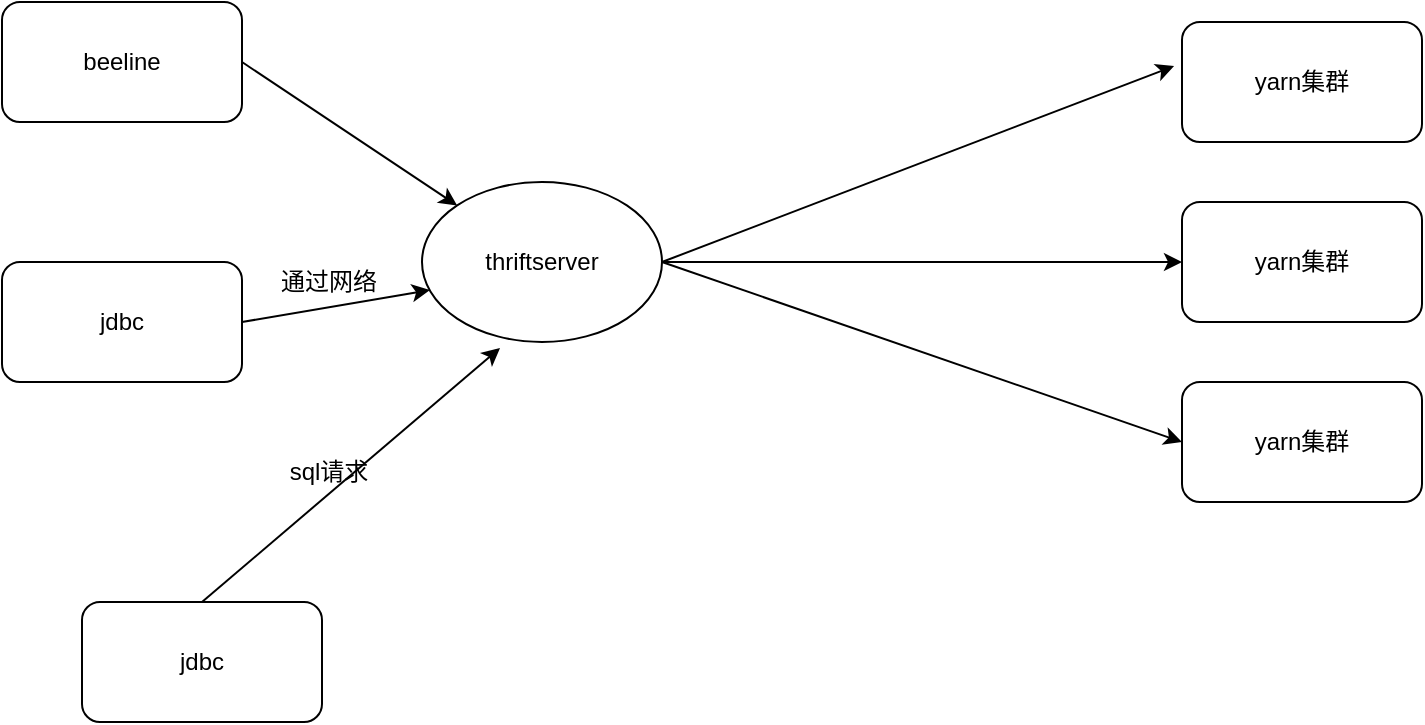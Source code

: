 <mxfile version="13.0.3" type="device" pages="4"><diagram id="SGc_TGj1hNeERzWR8ch_" name="第 1 页"><mxGraphModel dx="926" dy="627" grid="1" gridSize="10" guides="1" tooltips="1" connect="1" arrows="1" fold="1" page="1" pageScale="1" pageWidth="827" pageHeight="1169" math="0" shadow="0"><root><mxCell id="0"/><mxCell id="1" parent="0"/><mxCell id="17foZYVU-yCa-a_ARn0E-1" value="yarn集群" style="rounded=1;whiteSpace=wrap;html=1;" parent="1" vertex="1"><mxGeometry x="590" y="40" width="120" height="60" as="geometry"/></mxCell><mxCell id="17foZYVU-yCa-a_ARn0E-2" value="&lt;span&gt;yarn集群&lt;/span&gt;" style="rounded=1;whiteSpace=wrap;html=1;" parent="1" vertex="1"><mxGeometry x="590" y="130" width="120" height="60" as="geometry"/></mxCell><mxCell id="17foZYVU-yCa-a_ARn0E-3" value="yarn集群&lt;br&gt;" style="rounded=1;whiteSpace=wrap;html=1;" parent="1" vertex="1"><mxGeometry x="590" y="220" width="120" height="60" as="geometry"/></mxCell><mxCell id="17foZYVU-yCa-a_ARn0E-5" style="rounded=0;orthogonalLoop=1;jettySize=auto;html=1;exitX=1;exitY=0.5;exitDx=0;exitDy=0;entryX=-0.033;entryY=0.367;entryDx=0;entryDy=0;entryPerimeter=0;" parent="1" source="17foZYVU-yCa-a_ARn0E-4" target="17foZYVU-yCa-a_ARn0E-1" edge="1"><mxGeometry relative="1" as="geometry"/></mxCell><mxCell id="17foZYVU-yCa-a_ARn0E-6" style="edgeStyle=none;rounded=0;orthogonalLoop=1;jettySize=auto;html=1;exitX=1;exitY=0.5;exitDx=0;exitDy=0;" parent="1" source="17foZYVU-yCa-a_ARn0E-4" target="17foZYVU-yCa-a_ARn0E-2" edge="1"><mxGeometry relative="1" as="geometry"/></mxCell><mxCell id="17foZYVU-yCa-a_ARn0E-7" style="edgeStyle=none;rounded=0;orthogonalLoop=1;jettySize=auto;html=1;exitX=1;exitY=0.5;exitDx=0;exitDy=0;entryX=0;entryY=0.5;entryDx=0;entryDy=0;" parent="1" source="17foZYVU-yCa-a_ARn0E-4" target="17foZYVU-yCa-a_ARn0E-3" edge="1"><mxGeometry relative="1" as="geometry"/></mxCell><mxCell id="17foZYVU-yCa-a_ARn0E-4" value="thriftserver" style="ellipse;whiteSpace=wrap;html=1;" parent="1" vertex="1"><mxGeometry x="210" y="120" width="120" height="80" as="geometry"/></mxCell><mxCell id="17foZYVU-yCa-a_ARn0E-9" style="edgeStyle=none;rounded=0;orthogonalLoop=1;jettySize=auto;html=1;exitX=0.5;exitY=0;exitDx=0;exitDy=0;entryX=0.325;entryY=1.038;entryDx=0;entryDy=0;entryPerimeter=0;" parent="1" source="17foZYVU-yCa-a_ARn0E-8" target="17foZYVU-yCa-a_ARn0E-4" edge="1"><mxGeometry relative="1" as="geometry"/></mxCell><mxCell id="17foZYVU-yCa-a_ARn0E-8" value="jdbc" style="rounded=1;whiteSpace=wrap;html=1;" parent="1" vertex="1"><mxGeometry x="40" y="330" width="120" height="60" as="geometry"/></mxCell><mxCell id="17foZYVU-yCa-a_ARn0E-10" value="sql请求" style="text;html=1;align=center;verticalAlign=middle;resizable=0;points=[];autosize=1;" parent="1" vertex="1"><mxGeometry x="138" y="255" width="50" height="20" as="geometry"/></mxCell><mxCell id="17foZYVU-yCa-a_ARn0E-12" style="edgeStyle=none;rounded=0;orthogonalLoop=1;jettySize=auto;html=1;exitX=1;exitY=0.5;exitDx=0;exitDy=0;entryX=0.033;entryY=0.675;entryDx=0;entryDy=0;entryPerimeter=0;" parent="1" source="17foZYVU-yCa-a_ARn0E-11" target="17foZYVU-yCa-a_ARn0E-4" edge="1"><mxGeometry relative="1" as="geometry"/></mxCell><mxCell id="17foZYVU-yCa-a_ARn0E-11" value="jdbc" style="rounded=1;whiteSpace=wrap;html=1;" parent="1" vertex="1"><mxGeometry y="160" width="120" height="60" as="geometry"/></mxCell><mxCell id="17foZYVU-yCa-a_ARn0E-13" value="通过网络" style="text;html=1;align=center;verticalAlign=middle;resizable=0;points=[];autosize=1;" parent="1" vertex="1"><mxGeometry x="133" y="160" width="60" height="20" as="geometry"/></mxCell><mxCell id="17foZYVU-yCa-a_ARn0E-15" style="edgeStyle=none;rounded=0;orthogonalLoop=1;jettySize=auto;html=1;exitX=1;exitY=0.5;exitDx=0;exitDy=0;" parent="1" source="17foZYVU-yCa-a_ARn0E-14" target="17foZYVU-yCa-a_ARn0E-4" edge="1"><mxGeometry relative="1" as="geometry"/></mxCell><mxCell id="17foZYVU-yCa-a_ARn0E-14" value="beeline" style="rounded=1;whiteSpace=wrap;html=1;" parent="1" vertex="1"><mxGeometry y="30" width="120" height="60" as="geometry"/></mxCell></root></mxGraphModel></diagram><diagram id="QtyTdz4Cu-j9d-1rt58P" name="kafka和streaming"><mxGraphModel dx="926" dy="627" grid="1" gridSize="10" guides="1" tooltips="1" connect="1" arrows="1" fold="1" page="1" pageScale="1" pageWidth="827" pageHeight="1169" math="0" shadow="0"><root><mxCell id="wKM88g7GOcqUO4OzuKZw-0"/><mxCell id="wKM88g7GOcqUO4OzuKZw-1" parent="wKM88g7GOcqUO4OzuKZw-0"/><mxCell id="vWrhnw8K85rzNiDKpGTP-1" value="" style="rounded=1;whiteSpace=wrap;html=1;" parent="wKM88g7GOcqUO4OzuKZw-1" vertex="1"><mxGeometry x="590" y="40" width="140" height="380" as="geometry"/></mxCell><mxCell id="vWrhnw8K85rzNiDKpGTP-8" style="rounded=0;orthogonalLoop=1;jettySize=auto;html=1;exitX=0;exitY=0.5;exitDx=0;exitDy=0;entryX=1;entryY=0.5;entryDx=0;entryDy=0;" parent="wKM88g7GOcqUO4OzuKZw-1" source="vWrhnw8K85rzNiDKpGTP-2" target="vWrhnw8K85rzNiDKpGTP-7" edge="1"><mxGeometry relative="1" as="geometry"/></mxCell><mxCell id="vWrhnw8K85rzNiDKpGTP-2" value="firset 0" style="ellipse;whiteSpace=wrap;html=1;" parent="wKM88g7GOcqUO4OzuKZw-1" vertex="1"><mxGeometry x="600" y="70" width="120" height="80" as="geometry"/></mxCell><mxCell id="vWrhnw8K85rzNiDKpGTP-9" style="rounded=0;orthogonalLoop=1;jettySize=auto;html=1;exitX=0;exitY=0.5;exitDx=0;exitDy=0;" parent="wKM88g7GOcqUO4OzuKZw-1" source="vWrhnw8K85rzNiDKpGTP-3" edge="1"><mxGeometry relative="1" as="geometry"><mxPoint x="190" y="140" as="targetPoint"/></mxGeometry></mxCell><mxCell id="vWrhnw8K85rzNiDKpGTP-3" value="first 1" style="ellipse;whiteSpace=wrap;html=1;" parent="wKM88g7GOcqUO4OzuKZw-1" vertex="1"><mxGeometry x="600" y="170" width="120" height="80" as="geometry"/></mxCell><mxCell id="vWrhnw8K85rzNiDKpGTP-10" style="edgeStyle=none;rounded=0;orthogonalLoop=1;jettySize=auto;html=1;exitX=0;exitY=0.5;exitDx=0;exitDy=0;" parent="wKM88g7GOcqUO4OzuKZw-1" source="vWrhnw8K85rzNiDKpGTP-4" edge="1"><mxGeometry relative="1" as="geometry"><mxPoint x="190" y="140" as="targetPoint"/></mxGeometry></mxCell><mxCell id="vWrhnw8K85rzNiDKpGTP-4" value="first 2" style="ellipse;whiteSpace=wrap;html=1;" parent="wKM88g7GOcqUO4OzuKZw-1" vertex="1"><mxGeometry x="600" y="270" width="120" height="80" as="geometry"/></mxCell><mxCell id="vWrhnw8K85rzNiDKpGTP-5" value="kafka集群" style="text;html=1;align=center;verticalAlign=middle;resizable=0;points=[];autosize=1;" parent="wKM88g7GOcqUO4OzuKZw-1" vertex="1"><mxGeometry x="594" y="17" width="70" height="20" as="geometry"/></mxCell><mxCell id="vWrhnw8K85rzNiDKpGTP-20" style="edgeStyle=none;rounded=0;orthogonalLoop=1;jettySize=auto;html=1;exitX=0.75;exitY=1;exitDx=0;exitDy=0;entryX=1.017;entryY=0.65;entryDx=0;entryDy=0;entryPerimeter=0;" parent="wKM88g7GOcqUO4OzuKZw-1" source="vWrhnw8K85rzNiDKpGTP-7" target="vWrhnw8K85rzNiDKpGTP-14" edge="1"><mxGeometry relative="1" as="geometry"/></mxCell><mxCell id="vWrhnw8K85rzNiDKpGTP-21" style="edgeStyle=none;rounded=0;orthogonalLoop=1;jettySize=auto;html=1;exitX=0.75;exitY=1;exitDx=0;exitDy=0;entryX=1;entryY=0.5;entryDx=0;entryDy=0;" parent="wKM88g7GOcqUO4OzuKZw-1" source="vWrhnw8K85rzNiDKpGTP-7" target="vWrhnw8K85rzNiDKpGTP-17" edge="1"><mxGeometry relative="1" as="geometry"/></mxCell><mxCell id="vWrhnw8K85rzNiDKpGTP-22" style="edgeStyle=none;rounded=0;orthogonalLoop=1;jettySize=auto;html=1;exitX=0.75;exitY=1;exitDx=0;exitDy=0;entryX=1;entryY=0.5;entryDx=0;entryDy=0;" parent="wKM88g7GOcqUO4OzuKZw-1" source="vWrhnw8K85rzNiDKpGTP-7" target="vWrhnw8K85rzNiDKpGTP-19" edge="1"><mxGeometry relative="1" as="geometry"/></mxCell><mxCell id="vWrhnw8K85rzNiDKpGTP-7" value="receiver" style="rounded=1;whiteSpace=wrap;html=1;" parent="wKM88g7GOcqUO4OzuKZw-1" vertex="1"><mxGeometry x="70" y="110" width="120" height="60" as="geometry"/></mxCell><mxCell id="vWrhnw8K85rzNiDKpGTP-11" value="数据" style="text;html=1;align=center;verticalAlign=middle;resizable=0;points=[];autosize=1;" parent="wKM88g7GOcqUO4OzuKZw-1" vertex="1"><mxGeometry x="366" y="111" width="40" height="20" as="geometry"/></mxCell><mxCell id="vWrhnw8K85rzNiDKpGTP-12" value="数据" style="text;html=1;align=center;verticalAlign=middle;resizable=0;points=[];autosize=1;" parent="wKM88g7GOcqUO4OzuKZw-1" vertex="1"><mxGeometry x="374" y="150" width="40" height="20" as="geometry"/></mxCell><mxCell id="vWrhnw8K85rzNiDKpGTP-13" value="数据" style="text;html=1;align=center;verticalAlign=middle;resizable=0;points=[];autosize=1;" parent="wKM88g7GOcqUO4OzuKZw-1" vertex="1"><mxGeometry x="374" y="200" width="40" height="20" as="geometry"/></mxCell><mxCell id="vWrhnw8K85rzNiDKpGTP-14" value="executor" style="rounded=1;whiteSpace=wrap;html=1;" parent="wKM88g7GOcqUO4OzuKZw-1" vertex="1"><mxGeometry x="20" y="220" width="120" height="60" as="geometry"/></mxCell><mxCell id="vWrhnw8K85rzNiDKpGTP-17" value="executor" style="rounded=1;whiteSpace=wrap;html=1;" parent="wKM88g7GOcqUO4OzuKZw-1" vertex="1"><mxGeometry x="20" y="300" width="120" height="60" as="geometry"/></mxCell><mxCell id="vWrhnw8K85rzNiDKpGTP-19" value="executor" style="rounded=1;whiteSpace=wrap;html=1;" parent="wKM88g7GOcqUO4OzuKZw-1" vertex="1"><mxGeometry x="20" y="390" width="120" height="60" as="geometry"/></mxCell><mxCell id="vWrhnw8K85rzNiDKpGTP-23" value="&lt;font style=&quot;font-size: 18px&quot;&gt;接收器模式&lt;/font&gt;" style="rounded=1;whiteSpace=wrap;html=1;fillColor=#fff2cc;strokeColor=#d6b656;" parent="wKM88g7GOcqUO4OzuKZw-1" vertex="1"><mxGeometry x="60" y="17" width="120" height="60" as="geometry"/></mxCell><mxCell id="vWrhnw8K85rzNiDKpGTP-24" value="" style="rounded=1;whiteSpace=wrap;html=1;" parent="wKM88g7GOcqUO4OzuKZw-1" vertex="1"><mxGeometry x="580" y="503" width="140" height="380" as="geometry"/></mxCell><mxCell id="vWrhnw8K85rzNiDKpGTP-25" style="rounded=0;orthogonalLoop=1;jettySize=auto;html=1;exitX=0;exitY=0.5;exitDx=0;exitDy=0;entryX=1;entryY=0.5;entryDx=0;entryDy=0;" parent="wKM88g7GOcqUO4OzuKZw-1" source="vWrhnw8K85rzNiDKpGTP-26" target="vWrhnw8K85rzNiDKpGTP-43" edge="1"><mxGeometry relative="1" as="geometry"><mxPoint x="180" y="603" as="targetPoint"/></mxGeometry></mxCell><mxCell id="vWrhnw8K85rzNiDKpGTP-26" value="firset 0" style="ellipse;whiteSpace=wrap;html=1;" parent="wKM88g7GOcqUO4OzuKZw-1" vertex="1"><mxGeometry x="590" y="533" width="120" height="80" as="geometry"/></mxCell><mxCell id="vWrhnw8K85rzNiDKpGTP-27" style="rounded=0;orthogonalLoop=1;jettySize=auto;html=1;exitX=0;exitY=0.5;exitDx=0;exitDy=0;entryX=1;entryY=0.5;entryDx=0;entryDy=0;" parent="wKM88g7GOcqUO4OzuKZw-1" source="vWrhnw8K85rzNiDKpGTP-28" target="vWrhnw8K85rzNiDKpGTP-44" edge="1"><mxGeometry relative="1" as="geometry"><mxPoint x="180" y="603" as="targetPoint"/></mxGeometry></mxCell><mxCell id="vWrhnw8K85rzNiDKpGTP-28" value="first 1" style="ellipse;whiteSpace=wrap;html=1;" parent="wKM88g7GOcqUO4OzuKZw-1" vertex="1"><mxGeometry x="590" y="633" width="120" height="80" as="geometry"/></mxCell><mxCell id="vWrhnw8K85rzNiDKpGTP-29" style="edgeStyle=none;rounded=0;orthogonalLoop=1;jettySize=auto;html=1;exitX=0;exitY=0.5;exitDx=0;exitDy=0;entryX=1;entryY=0.5;entryDx=0;entryDy=0;" parent="wKM88g7GOcqUO4OzuKZw-1" source="vWrhnw8K85rzNiDKpGTP-30" target="vWrhnw8K85rzNiDKpGTP-45" edge="1"><mxGeometry relative="1" as="geometry"><mxPoint x="180" y="603" as="targetPoint"/></mxGeometry></mxCell><mxCell id="vWrhnw8K85rzNiDKpGTP-30" value="first 2" style="ellipse;whiteSpace=wrap;html=1;" parent="wKM88g7GOcqUO4OzuKZw-1" vertex="1"><mxGeometry x="590" y="733" width="120" height="80" as="geometry"/></mxCell><mxCell id="vWrhnw8K85rzNiDKpGTP-31" value="kafka集群" style="text;html=1;align=center;verticalAlign=middle;resizable=0;points=[];autosize=1;" parent="wKM88g7GOcqUO4OzuKZw-1" vertex="1"><mxGeometry x="584" y="480" width="70" height="20" as="geometry"/></mxCell><mxCell id="vWrhnw8K85rzNiDKpGTP-42" value="&lt;span style=&quot;font-size: 18px&quot;&gt;直连模式&lt;/span&gt;" style="rounded=1;whiteSpace=wrap;html=1;fillColor=#fff2cc;strokeColor=#d6b656;" parent="wKM88g7GOcqUO4OzuKZw-1" vertex="1"><mxGeometry x="50" y="480" width="120" height="60" as="geometry"/></mxCell><mxCell id="vWrhnw8K85rzNiDKpGTP-43" value="分区0&amp;nbsp; 消费者" style="rounded=1;whiteSpace=wrap;html=1;" parent="wKM88g7GOcqUO4OzuKZw-1" vertex="1"><mxGeometry x="10" y="653" width="120" height="60" as="geometry"/></mxCell><mxCell id="vWrhnw8K85rzNiDKpGTP-44" value="分区1" style="rounded=1;whiteSpace=wrap;html=1;" parent="wKM88g7GOcqUO4OzuKZw-1" vertex="1"><mxGeometry x="10" y="733" width="120" height="60" as="geometry"/></mxCell><mxCell id="vWrhnw8K85rzNiDKpGTP-45" value="分区2" style="rounded=1;whiteSpace=wrap;html=1;" parent="wKM88g7GOcqUO4OzuKZw-1" vertex="1"><mxGeometry x="10" y="813" width="120" height="60" as="geometry"/></mxCell><mxCell id="vWrhnw8K85rzNiDKpGTP-47" value="spark集群" style="text;html=1;align=center;verticalAlign=middle;resizable=0;points=[];autosize=1;" parent="wKM88g7GOcqUO4OzuKZw-1" vertex="1"><mxGeometry x="15" y="617" width="70" height="20" as="geometry"/></mxCell></root></mxGraphModel></diagram><diagram id="XyJy5DSjGEp97Hf43UOD" name="第 3 页"><mxGraphModel dx="926" dy="627" grid="1" gridSize="10" guides="1" tooltips="1" connect="1" arrows="1" fold="1" page="1" pageScale="1" pageWidth="827" pageHeight="1169" math="0" shadow="0"><root><mxCell id="xWLZvlnL_dkagB-B2BwP-0"/><mxCell id="xWLZvlnL_dkagB-B2BwP-1" parent="xWLZvlnL_dkagB-B2BwP-0"/><mxCell id="LAEs2Jd00fJRy4VVUJ8_-5" value="" style="rounded=1;whiteSpace=wrap;html=1;" vertex="1" parent="xWLZvlnL_dkagB-B2BwP-1"><mxGeometry x="590" y="40" width="170" height="540" as="geometry"/></mxCell><mxCell id="LAEs2Jd00fJRy4VVUJ8_-6" value="" style="rounded=1;whiteSpace=wrap;html=1;fillColor=#ffe6cc;strokeColor=#d79b00;" vertex="1" parent="xWLZvlnL_dkagB-B2BwP-1"><mxGeometry x="620" y="80" width="120" height="110" as="geometry"/></mxCell><mxCell id="LAEs2Jd00fJRy4VVUJ8_-7" value="" style="rounded=1;whiteSpace=wrap;html=1;fillColor=#ffe6cc;strokeColor=#d79b00;" vertex="1" parent="xWLZvlnL_dkagB-B2BwP-1"><mxGeometry x="625" y="230" width="120" height="110" as="geometry"/></mxCell><mxCell id="LAEs2Jd00fJRy4VVUJ8_-8" value="" style="rounded=1;whiteSpace=wrap;html=1;fillColor=#ffe6cc;strokeColor=#d79b00;" vertex="1" parent="xWLZvlnL_dkagB-B2BwP-1"><mxGeometry x="625" y="370" width="120" height="110" as="geometry"/></mxCell><mxCell id="LAEs2Jd00fJRy4VVUJ8_-9" value="" style="rounded=1;whiteSpace=wrap;html=1;fillColor=#f5f5f5;strokeColor=#666666;fontColor=#333333;" vertex="1" parent="xWLZvlnL_dkagB-B2BwP-1"><mxGeometry x="645" y="110" width="70" height="30" as="geometry"/></mxCell><mxCell id="LAEs2Jd00fJRy4VVUJ8_-10" value="" style="rounded=1;whiteSpace=wrap;html=1;fillColor=#f5f5f5;strokeColor=#666666;fontColor=#333333;" vertex="1" parent="xWLZvlnL_dkagB-B2BwP-1"><mxGeometry x="645" y="260" width="70" height="30" as="geometry"/></mxCell><mxCell id="LAEs2Jd00fJRy4VVUJ8_-11" value="" style="rounded=1;whiteSpace=wrap;html=1;fillColor=#f5f5f5;strokeColor=#666666;fontColor=#333333;" vertex="1" parent="xWLZvlnL_dkagB-B2BwP-1"><mxGeometry x="650" y="390" width="70" height="30" as="geometry"/></mxCell><mxCell id="LAEs2Jd00fJRy4VVUJ8_-12" value="" style="rounded=1;whiteSpace=wrap;html=1;" vertex="1" parent="xWLZvlnL_dkagB-B2BwP-1"><mxGeometry x="20" y="70" width="160" height="490" as="geometry"/></mxCell><mxCell id="LAEs2Jd00fJRy4VVUJ8_-13" value="" style="rounded=1;whiteSpace=wrap;html=1;fillColor=#f8cecc;strokeColor=#b85450;" vertex="1" parent="xWLZvlnL_dkagB-B2BwP-1"><mxGeometry x="40" y="90" width="120" height="110" as="geometry"/></mxCell><mxCell id="LAEs2Jd00fJRy4VVUJ8_-14" value="" style="rounded=1;whiteSpace=wrap;html=1;fillColor=#f8cecc;strokeColor=#b85450;" vertex="1" parent="xWLZvlnL_dkagB-B2BwP-1"><mxGeometry x="40" y="230" width="120" height="110" as="geometry"/></mxCell><mxCell id="LAEs2Jd00fJRy4VVUJ8_-15" value="" style="rounded=1;whiteSpace=wrap;html=1;fillColor=#f8cecc;strokeColor=#b85450;" vertex="1" parent="xWLZvlnL_dkagB-B2BwP-1"><mxGeometry x="40" y="370" width="120" height="110" as="geometry"/></mxCell><mxCell id="LAEs2Jd00fJRy4VVUJ8_-16" value="" style="rounded=1;whiteSpace=wrap;html=1;" vertex="1" parent="xWLZvlnL_dkagB-B2BwP-1"><mxGeometry x="50" y="110" width="90" height="60" as="geometry"/></mxCell><mxCell id="LAEs2Jd00fJRy4VVUJ8_-17" value="" style="rounded=1;whiteSpace=wrap;html=1;" vertex="1" parent="xWLZvlnL_dkagB-B2BwP-1"><mxGeometry x="50" y="255" width="90" height="60" as="geometry"/></mxCell><mxCell id="LAEs2Jd00fJRy4VVUJ8_-18" value="" style="rounded=1;whiteSpace=wrap;html=1;" vertex="1" parent="xWLZvlnL_dkagB-B2BwP-1"><mxGeometry x="55" y="390" width="90" height="60" as="geometry"/></mxCell><mxCell id="LAEs2Jd00fJRy4VVUJ8_-19" value="" style="ellipse;whiteSpace=wrap;html=1;" vertex="1" parent="xWLZvlnL_dkagB-B2BwP-1"><mxGeometry x="80" y="120" width="30" height="10" as="geometry"/></mxCell><mxCell id="LAEs2Jd00fJRy4VVUJ8_-20" style="rounded=0;orthogonalLoop=1;jettySize=auto;html=1;exitX=0;exitY=0.5;exitDx=0;exitDy=0;entryX=1;entryY=1;entryDx=0;entryDy=0;" edge="1" parent="xWLZvlnL_dkagB-B2BwP-1" source="LAEs2Jd00fJRy4VVUJ8_-9" target="LAEs2Jd00fJRy4VVUJ8_-19"><mxGeometry relative="1" as="geometry"/></mxCell><mxCell id="LAEs2Jd00fJRy4VVUJ8_-21" style="edgeStyle=none;rounded=0;orthogonalLoop=1;jettySize=auto;html=1;exitX=0;exitY=0.5;exitDx=0;exitDy=0;entryX=1;entryY=0;entryDx=0;entryDy=0;" edge="1" parent="xWLZvlnL_dkagB-B2BwP-1" source="LAEs2Jd00fJRy4VVUJ8_-10" target="LAEs2Jd00fJRy4VVUJ8_-24"><mxGeometry relative="1" as="geometry"/></mxCell><mxCell id="LAEs2Jd00fJRy4VVUJ8_-22" value="kafka-&amp;gt;节点-&amp;gt; 分区" style="text;html=1;align=center;verticalAlign=middle;resizable=0;points=[];autosize=1;" vertex="1" parent="xWLZvlnL_dkagB-B2BwP-1"><mxGeometry x="604" y="12" width="120" height="20" as="geometry"/></mxCell><mxCell id="LAEs2Jd00fJRy4VVUJ8_-23" value="spark-&amp;gt;节点-&amp;gt;executor-&amp;gt;分区" style="text;html=1;align=center;verticalAlign=middle;resizable=0;points=[];autosize=1;" vertex="1" parent="xWLZvlnL_dkagB-B2BwP-1"><mxGeometry x="40" y="32" width="170" height="20" as="geometry"/></mxCell><mxCell id="LAEs2Jd00fJRy4VVUJ8_-24" value="" style="ellipse;whiteSpace=wrap;html=1;" vertex="1" parent="xWLZvlnL_dkagB-B2BwP-1"><mxGeometry x="80" y="280" width="30" height="10" as="geometry"/></mxCell><mxCell id="LAEs2Jd00fJRy4VVUJ8_-25" value="" style="ellipse;whiteSpace=wrap;html=1;" vertex="1" parent="xWLZvlnL_dkagB-B2BwP-1"><mxGeometry x="80" y="410" width="30" height="10" as="geometry"/></mxCell><mxCell id="LAEs2Jd00fJRy4VVUJ8_-26" style="edgeStyle=none;rounded=0;orthogonalLoop=1;jettySize=auto;html=1;exitX=1;exitY=0.5;exitDx=0;exitDy=0;" edge="1" parent="xWLZvlnL_dkagB-B2BwP-1" source="LAEs2Jd00fJRy4VVUJ8_-17" target="LAEs2Jd00fJRy4VVUJ8_-17"><mxGeometry relative="1" as="geometry"/></mxCell><mxCell id="LAEs2Jd00fJRy4VVUJ8_-27" style="edgeStyle=none;rounded=0;orthogonalLoop=1;jettySize=auto;html=1;exitX=0;exitY=0.5;exitDx=0;exitDy=0;entryX=1;entryY=1;entryDx=0;entryDy=0;" edge="1" parent="xWLZvlnL_dkagB-B2BwP-1" source="LAEs2Jd00fJRy4VVUJ8_-11" target="LAEs2Jd00fJRy4VVUJ8_-25"><mxGeometry relative="1" as="geometry"/></mxCell></root></mxGraphModel></diagram><diagram id="f_6Ow2q87EY2_xwb_t3Q" name="第 4 页"><mxGraphModel dx="926" dy="627" grid="1" gridSize="10" guides="1" tooltips="1" connect="1" arrows="1" fold="1" page="1" pageScale="1" pageWidth="827" pageHeight="1169" math="0" shadow="0"><root><mxCell id="vgwDznpF7UOCMqJYbSRM-0"/><mxCell id="vgwDznpF7UOCMqJYbSRM-1" parent="vgwDznpF7UOCMqJYbSRM-0"/><mxCell id="vgwDznpF7UOCMqJYbSRM-2" value="" style="rounded=1;whiteSpace=wrap;html=1;" vertex="1" parent="vgwDznpF7UOCMqJYbSRM-1"><mxGeometry x="90" y="40" width="670" height="540" as="geometry"/></mxCell><mxCell id="vgwDznpF7UOCMqJYbSRM-3" value="" style="rounded=1;whiteSpace=wrap;html=1;fillColor=#ffe6cc;strokeColor=#d79b00;" vertex="1" parent="vgwDznpF7UOCMqJYbSRM-1"><mxGeometry x="330" y="80" width="410" height="110" as="geometry"/></mxCell><mxCell id="vgwDznpF7UOCMqJYbSRM-4" value="" style="rounded=1;whiteSpace=wrap;html=1;fillColor=#ffe6cc;strokeColor=#d79b00;" vertex="1" parent="vgwDznpF7UOCMqJYbSRM-1"><mxGeometry x="330" y="230" width="415" height="110" as="geometry"/></mxCell><mxCell id="vgwDznpF7UOCMqJYbSRM-5" value="" style="rounded=1;whiteSpace=wrap;html=1;fillColor=#ffe6cc;strokeColor=#d79b00;" vertex="1" parent="vgwDznpF7UOCMqJYbSRM-1"><mxGeometry x="330" y="370" width="415" height="110" as="geometry"/></mxCell><mxCell id="vgwDznpF7UOCMqJYbSRM-6" value="kafka分区 leader" style="rounded=1;whiteSpace=wrap;html=1;fillColor=#f5f5f5;strokeColor=#666666;fontColor=#333333;" vertex="1" parent="vgwDznpF7UOCMqJYbSRM-1"><mxGeometry x="645" y="110" width="70" height="30" as="geometry"/></mxCell><mxCell id="vgwDznpF7UOCMqJYbSRM-8" value="" style="rounded=1;whiteSpace=wrap;html=1;fillColor=#f5f5f5;strokeColor=#666666;fontColor=#333333;" vertex="1" parent="vgwDznpF7UOCMqJYbSRM-1"><mxGeometry x="650" y="390" width="70" height="30" as="geometry"/></mxCell><mxCell id="vgwDznpF7UOCMqJYbSRM-19" value="kafka-&amp;gt;节点-&amp;gt; 分区" style="text;html=1;align=center;verticalAlign=middle;resizable=0;points=[];autosize=1;" vertex="1" parent="vgwDznpF7UOCMqJYbSRM-1"><mxGeometry x="604" y="12" width="120" height="20" as="geometry"/></mxCell><mxCell id="vgwDznpF7UOCMqJYbSRM-25" value="executor" style="rounded=1;whiteSpace=wrap;html=1;fillColor=#dae8fc;strokeColor=#6c8ebf;" vertex="1" parent="vgwDznpF7UOCMqJYbSRM-1"><mxGeometry x="360" y="95" width="200" height="85" as="geometry"/></mxCell><mxCell id="vgwDznpF7UOCMqJYbSRM-26" value="kaka分区 leader" style="rounded=1;whiteSpace=wrap;html=1;fillColor=#f5f5f5;strokeColor=#666666;fontColor=#333333;" vertex="1" parent="vgwDznpF7UOCMqJYbSRM-1"><mxGeometry x="650" y="150" width="70" height="30" as="geometry"/></mxCell><mxCell id="vgwDznpF7UOCMqJYbSRM-27" value="分区" style="ellipse;whiteSpace=wrap;html=1;" vertex="1" parent="vgwDznpF7UOCMqJYbSRM-1"><mxGeometry x="370" y="112.5" width="75" height="45" as="geometry"/></mxCell><mxCell id="vgwDznpF7UOCMqJYbSRM-28" value="分区" style="ellipse;whiteSpace=wrap;html=1;" vertex="1" parent="vgwDznpF7UOCMqJYbSRM-1"><mxGeometry x="470" y="115" width="75" height="45" as="geometry"/></mxCell><mxCell id="vgwDznpF7UOCMqJYbSRM-29" value="executor" style="rounded=1;whiteSpace=wrap;html=1;fillColor=#dae8fc;strokeColor=#6c8ebf;" vertex="1" parent="vgwDznpF7UOCMqJYbSRM-1"><mxGeometry x="345" y="242.5" width="200" height="85" as="geometry"/></mxCell><mxCell id="vgwDznpF7UOCMqJYbSRM-30" value="executor" style="rounded=1;whiteSpace=wrap;html=1;fillColor=#dae8fc;strokeColor=#6c8ebf;" vertex="1" parent="vgwDznpF7UOCMqJYbSRM-1"><mxGeometry x="345" y="382.5" width="200" height="85" as="geometry"/></mxCell><mxCell id="vgwDznpF7UOCMqJYbSRM-31" value="分区" style="ellipse;whiteSpace=wrap;html=1;" vertex="1" parent="vgwDznpF7UOCMqJYbSRM-1"><mxGeometry x="395" y="402.5" width="75" height="45" as="geometry"/></mxCell><mxCell id="vgwDznpF7UOCMqJYbSRM-34" style="edgeStyle=none;rounded=0;orthogonalLoop=1;jettySize=auto;html=1;exitX=0;exitY=0.5;exitDx=0;exitDy=0;" edge="1" parent="vgwDznpF7UOCMqJYbSRM-1" source="vgwDznpF7UOCMqJYbSRM-8" target="vgwDznpF7UOCMqJYbSRM-31"><mxGeometry relative="1" as="geometry"/></mxCell><mxCell id="vgwDznpF7UOCMqJYbSRM-35" value="executor和kafka在同一台设备" style="text;html=1;align=center;verticalAlign=middle;resizable=0;points=[];autosize=1;" vertex="1" parent="vgwDznpF7UOCMqJYbSRM-1"><mxGeometry x="126" y="13" width="170" height="20" as="geometry"/></mxCell></root></mxGraphModel></diagram></mxfile>